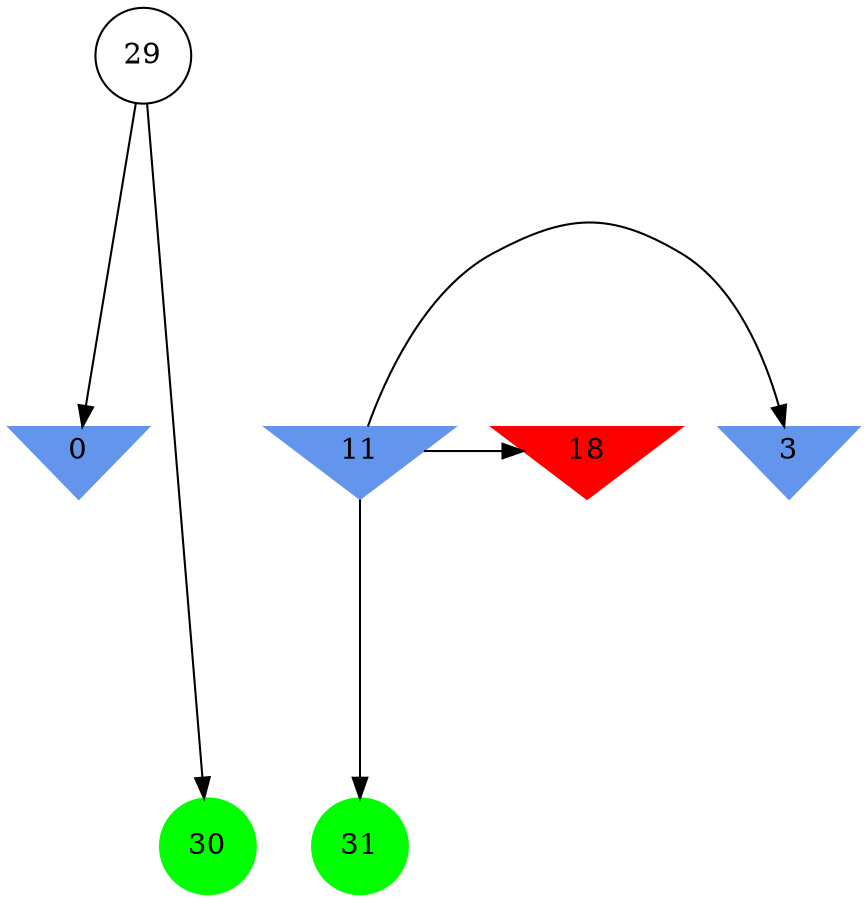 digraph brain {
	ranksep=2.0;
	0 [shape=invtriangle,style=filled,color=cornflowerblue];
	3 [shape=invtriangle,style=filled,color=cornflowerblue];
	11 [shape=invtriangle,style=filled,color=cornflowerblue];
	18 [shape=invtriangle,style=filled,color=red];
	29 [shape=circle,color=black];
	30 [shape=circle,style=filled,color=green];
	31 [shape=circle,style=filled,color=green];
	11	->	3;
	11	->	31;
	11	->	18;
	29	->	30;
	29	->	0;
	{ rank=same; 0; 3; 11; 18; }
	{ rank=same; 29; }
	{ rank=same; 30; 31; }
}
